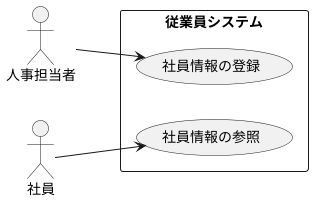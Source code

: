 @startuml 従業員登録システム
    left to right direction
    actor 人事担当者 as A1
    actor 社員 as A2

    rectangle 従業員システム {
        usecase 社員情報の登録 as U1
        usecase 社員情報の参照 as U2
    }

    A1 --> U1
    A2 --> U2
    

@enduml